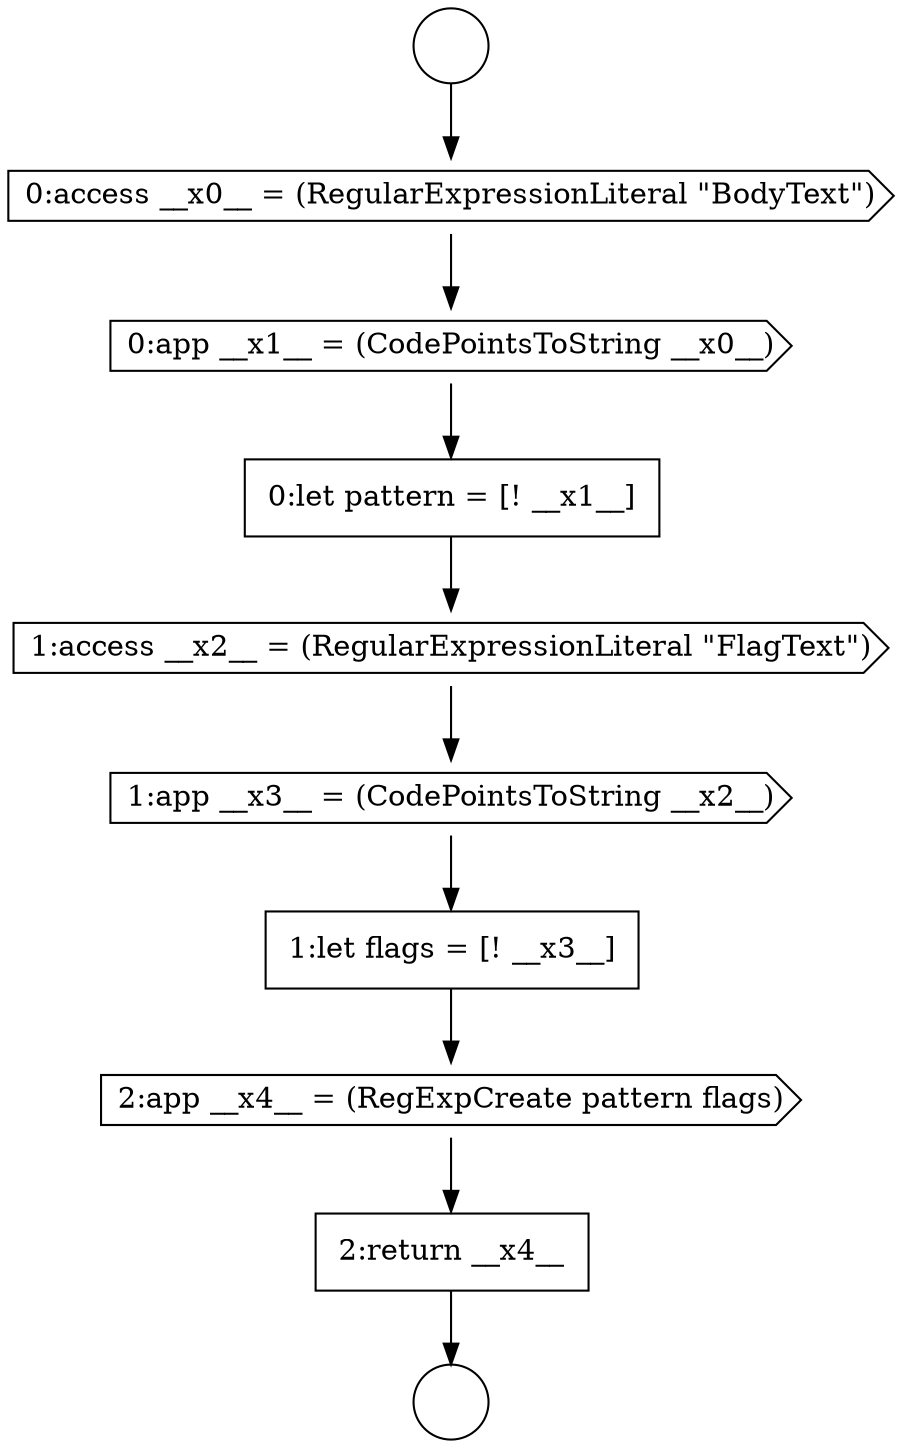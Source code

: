 digraph {
  node4124 [shape=none, margin=0, label=<<font color="black">
    <table border="0" cellborder="1" cellspacing="0" cellpadding="10">
      <tr><td align="left">0:let pattern = [! __x1__]</td></tr>
    </table>
  </font>> color="black" fillcolor="white" style=filled]
  node4128 [shape=cds, label=<<font color="black">2:app __x4__ = (RegExpCreate pattern flags)</font>> color="black" fillcolor="white" style=filled]
  node4123 [shape=cds, label=<<font color="black">0:app __x1__ = (CodePointsToString __x0__)</font>> color="black" fillcolor="white" style=filled]
  node4120 [shape=circle label=" " color="black" fillcolor="white" style=filled]
  node4122 [shape=cds, label=<<font color="black">0:access __x0__ = (RegularExpressionLiteral &quot;BodyText&quot;)</font>> color="black" fillcolor="white" style=filled]
  node4127 [shape=none, margin=0, label=<<font color="black">
    <table border="0" cellborder="1" cellspacing="0" cellpadding="10">
      <tr><td align="left">1:let flags = [! __x3__]</td></tr>
    </table>
  </font>> color="black" fillcolor="white" style=filled]
  node4125 [shape=cds, label=<<font color="black">1:access __x2__ = (RegularExpressionLiteral &quot;FlagText&quot;)</font>> color="black" fillcolor="white" style=filled]
  node4129 [shape=none, margin=0, label=<<font color="black">
    <table border="0" cellborder="1" cellspacing="0" cellpadding="10">
      <tr><td align="left">2:return __x4__</td></tr>
    </table>
  </font>> color="black" fillcolor="white" style=filled]
  node4121 [shape=circle label=" " color="black" fillcolor="white" style=filled]
  node4126 [shape=cds, label=<<font color="black">1:app __x3__ = (CodePointsToString __x2__)</font>> color="black" fillcolor="white" style=filled]
  node4122 -> node4123 [ color="black"]
  node4126 -> node4127 [ color="black"]
  node4124 -> node4125 [ color="black"]
  node4123 -> node4124 [ color="black"]
  node4120 -> node4122 [ color="black"]
  node4128 -> node4129 [ color="black"]
  node4125 -> node4126 [ color="black"]
  node4129 -> node4121 [ color="black"]
  node4127 -> node4128 [ color="black"]
}
